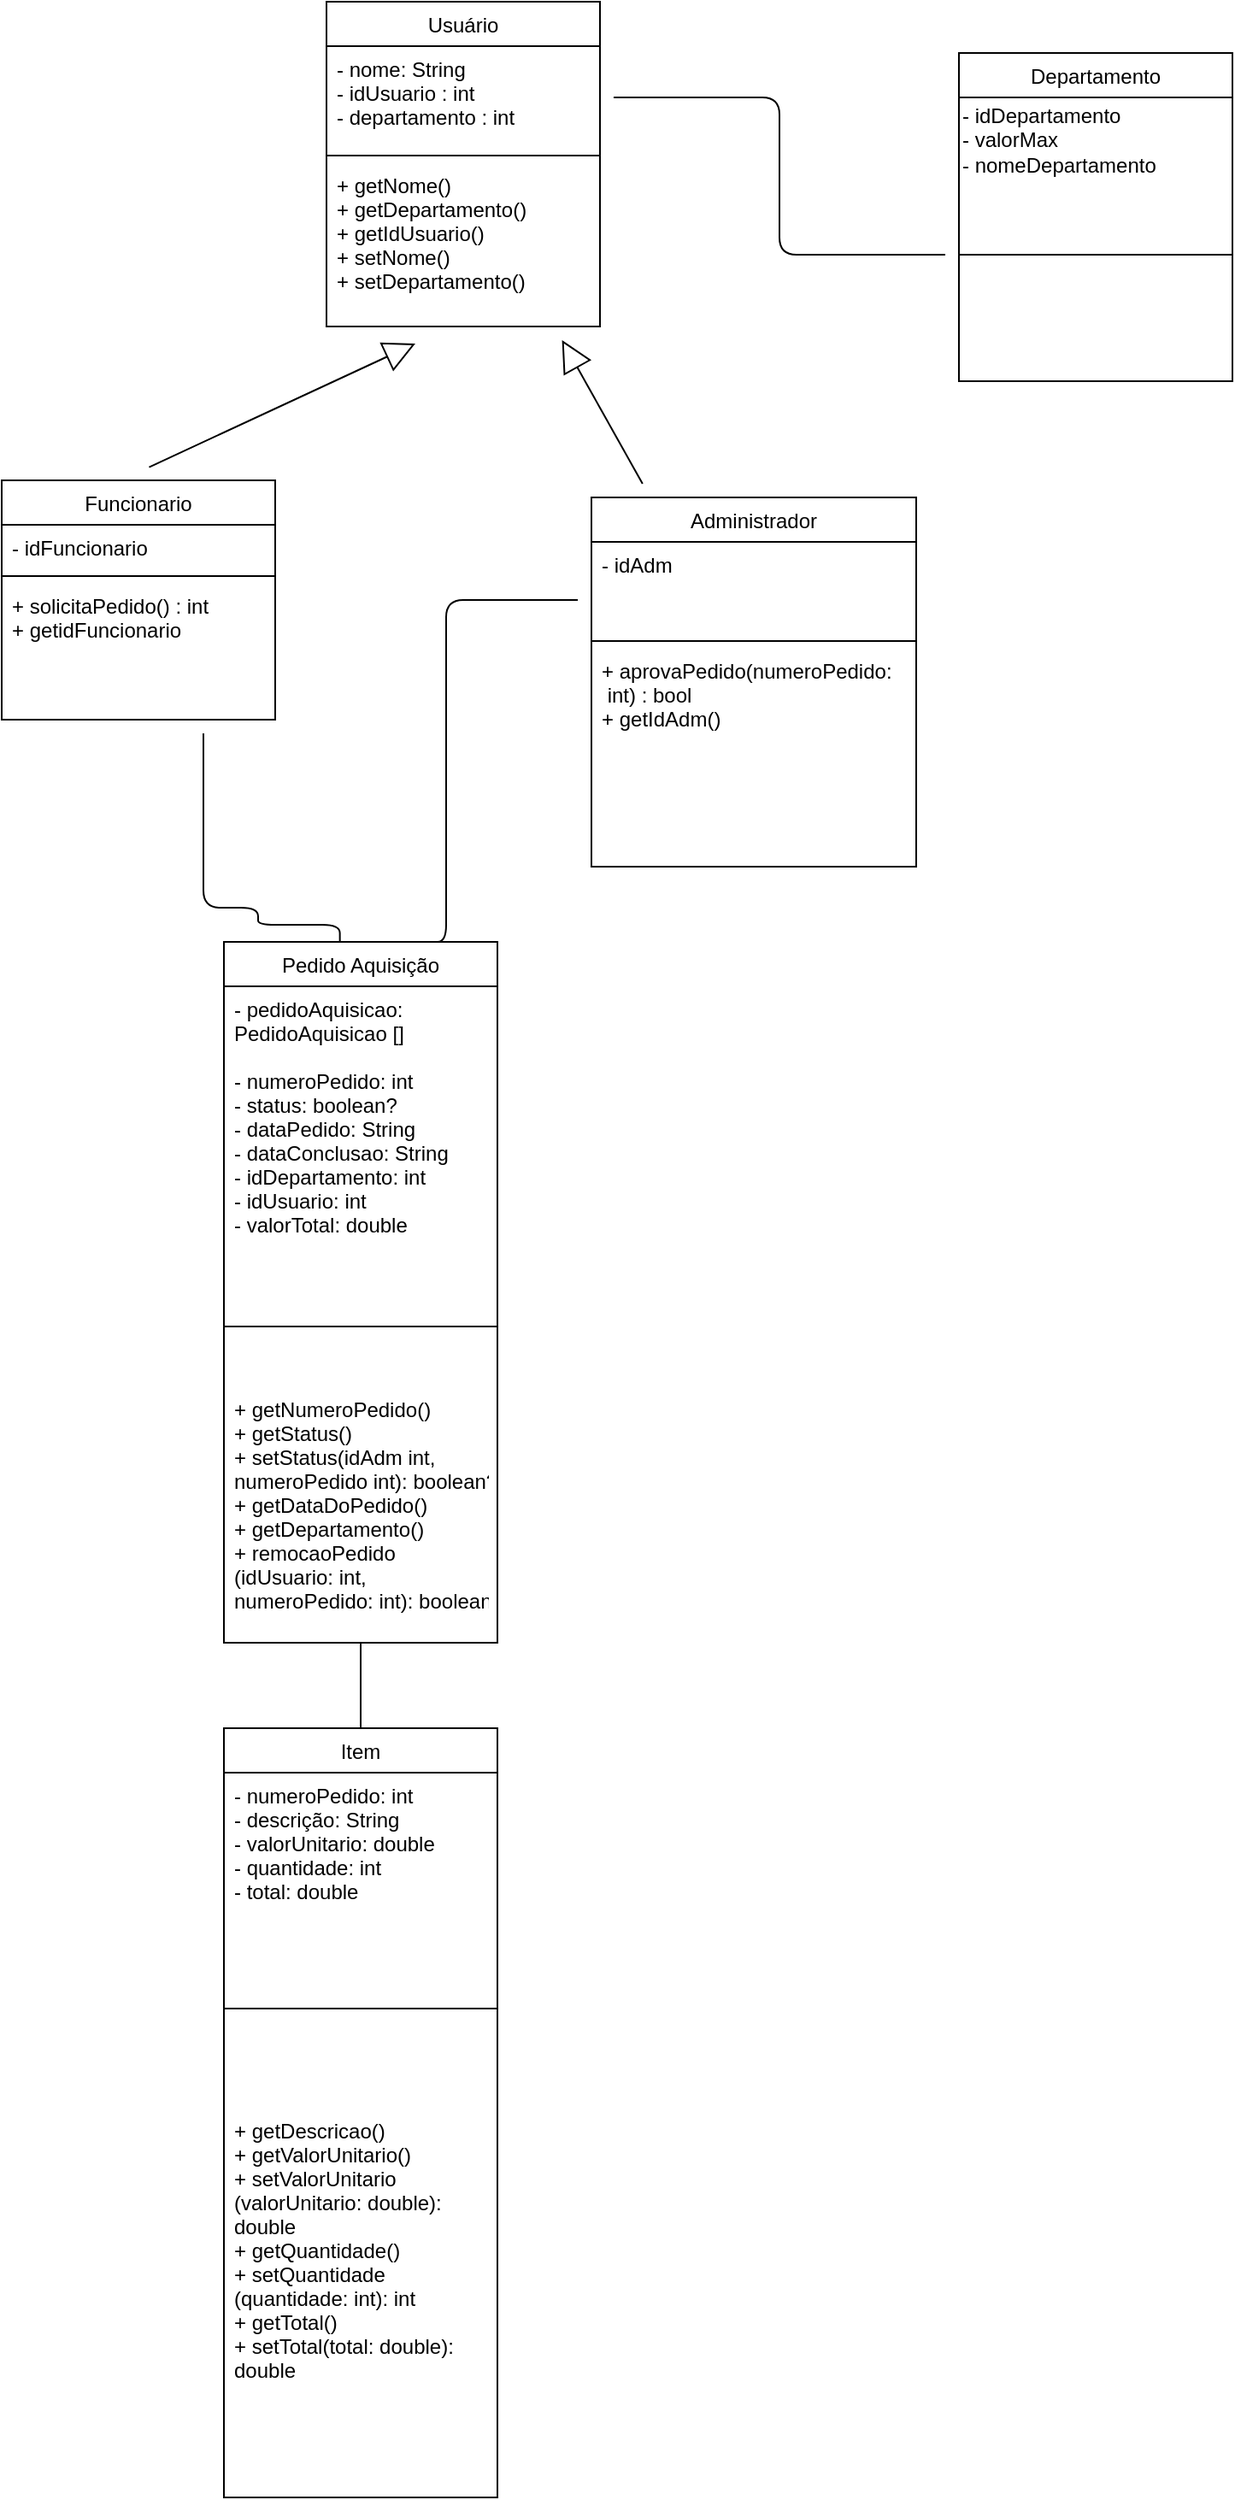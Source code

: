 <mxfile version="15.3.5" type="google"><diagram id="C5RBs43oDa-KdzZeNtuy" name="Page-1"><mxGraphModel dx="423" dy="279" grid="1" gridSize="10" guides="1" tooltips="1" connect="1" arrows="1" fold="1" page="1" pageScale="1" pageWidth="827" pageHeight="1169" math="0" shadow="0"><root><mxCell id="WIyWlLk6GJQsqaUBKTNV-0"/><mxCell id="WIyWlLk6GJQsqaUBKTNV-1" parent="WIyWlLk6GJQsqaUBKTNV-0"/><mxCell id="zkfFHV4jXpPFQw0GAbJ--0" value="Usuário" style="swimlane;fontStyle=0;align=center;verticalAlign=top;childLayout=stackLayout;horizontal=1;startSize=26;horizontalStack=0;resizeParent=1;resizeLast=0;collapsible=1;marginBottom=0;rounded=0;shadow=0;strokeWidth=1;" parent="WIyWlLk6GJQsqaUBKTNV-1" vertex="1"><mxGeometry x="220" y="90" width="160" height="190" as="geometry"><mxRectangle x="230" y="140" width="160" height="26" as="alternateBounds"/></mxGeometry></mxCell><mxCell id="zkfFHV4jXpPFQw0GAbJ--2" value="- nome: String&#xa;- idUsuario : int&#xa;- departamento : int" style="text;align=left;verticalAlign=top;spacingLeft=4;spacingRight=4;overflow=hidden;rotatable=0;points=[[0,0.5],[1,0.5]];portConstraint=eastwest;rounded=0;shadow=0;html=0;" parent="zkfFHV4jXpPFQw0GAbJ--0" vertex="1"><mxGeometry y="26" width="160" height="60" as="geometry"/></mxCell><mxCell id="zkfFHV4jXpPFQw0GAbJ--4" value="" style="line;html=1;strokeWidth=1;align=left;verticalAlign=middle;spacingTop=-1;spacingLeft=3;spacingRight=3;rotatable=0;labelPosition=right;points=[];portConstraint=eastwest;" parent="zkfFHV4jXpPFQw0GAbJ--0" vertex="1"><mxGeometry y="86" width="160" height="8" as="geometry"/></mxCell><mxCell id="zkfFHV4jXpPFQw0GAbJ--5" value="+ getNome()&#xa;+ getDepartamento()&#xa;+ getIdUsuario()&#xa;+ setNome()&#xa;+ setDepartamento()" style="text;align=left;verticalAlign=top;spacingLeft=4;spacingRight=4;overflow=hidden;rotatable=0;points=[[0,0.5],[1,0.5]];portConstraint=eastwest;" parent="zkfFHV4jXpPFQw0GAbJ--0" vertex="1"><mxGeometry y="94" width="160" height="96" as="geometry"/></mxCell><mxCell id="zkfFHV4jXpPFQw0GAbJ--6" value="Departamento" style="swimlane;fontStyle=0;align=center;verticalAlign=top;childLayout=stackLayout;horizontal=1;startSize=26;horizontalStack=0;resizeParent=1;resizeLast=0;collapsible=1;marginBottom=0;rounded=0;shadow=0;strokeWidth=1;" parent="WIyWlLk6GJQsqaUBKTNV-1" vertex="1"><mxGeometry x="590" y="120" width="160" height="192" as="geometry"><mxRectangle x="130" y="380" width="160" height="26" as="alternateBounds"/></mxGeometry></mxCell><mxCell id="BZQHJjPV8peRw0X4j_nf-18" value="- idDepartamento&lt;br&gt;- valorMax&lt;br&gt;- nomeDepartamento" style="text;html=1;align=left;verticalAlign=middle;resizable=0;points=[];autosize=1;strokeColor=none;fillColor=none;" parent="zkfFHV4jXpPFQw0GAbJ--6" vertex="1"><mxGeometry y="26" width="160" height="50" as="geometry"/></mxCell><mxCell id="zkfFHV4jXpPFQw0GAbJ--9" value="" style="line;html=1;strokeWidth=1;align=left;verticalAlign=middle;spacingTop=-1;spacingLeft=3;spacingRight=3;rotatable=0;labelPosition=right;points=[];portConstraint=eastwest;" parent="zkfFHV4jXpPFQw0GAbJ--6" vertex="1"><mxGeometry y="76" width="160" height="84" as="geometry"/></mxCell><mxCell id="zkfFHV4jXpPFQw0GAbJ--13" value="Funcionario" style="swimlane;fontStyle=0;align=center;verticalAlign=top;childLayout=stackLayout;horizontal=1;startSize=26;horizontalStack=0;resizeParent=1;resizeLast=0;collapsible=1;marginBottom=0;rounded=0;shadow=0;strokeWidth=1;" parent="WIyWlLk6GJQsqaUBKTNV-1" vertex="1"><mxGeometry x="30" y="370" width="160" height="140" as="geometry"><mxRectangle x="340" y="380" width="170" height="26" as="alternateBounds"/></mxGeometry></mxCell><mxCell id="zkfFHV4jXpPFQw0GAbJ--14" value="- idFuncionario" style="text;align=left;verticalAlign=top;spacingLeft=4;spacingRight=4;overflow=hidden;rotatable=0;points=[[0,0.5],[1,0.5]];portConstraint=eastwest;" parent="zkfFHV4jXpPFQw0GAbJ--13" vertex="1"><mxGeometry y="26" width="160" height="26" as="geometry"/></mxCell><mxCell id="zkfFHV4jXpPFQw0GAbJ--15" value="" style="line;html=1;strokeWidth=1;align=left;verticalAlign=middle;spacingTop=-1;spacingLeft=3;spacingRight=3;rotatable=0;labelPosition=right;points=[];portConstraint=eastwest;" parent="zkfFHV4jXpPFQw0GAbJ--13" vertex="1"><mxGeometry y="52" width="160" height="8" as="geometry"/></mxCell><mxCell id="BZQHJjPV8peRw0X4j_nf-19" value="+ solicitaPedido() : int &#xa;+ getidFuncionario" style="text;align=left;verticalAlign=top;spacingLeft=4;spacingRight=4;overflow=hidden;rotatable=0;points=[[0,0.5],[1,0.5]];portConstraint=eastwest;" parent="zkfFHV4jXpPFQw0GAbJ--13" vertex="1"><mxGeometry y="60" width="160" height="40" as="geometry"/></mxCell><mxCell id="zkfFHV4jXpPFQw0GAbJ--17" value="Administrador" style="swimlane;fontStyle=0;align=center;verticalAlign=top;childLayout=stackLayout;horizontal=1;startSize=26;horizontalStack=0;resizeParent=1;resizeLast=0;collapsible=1;marginBottom=0;rounded=0;shadow=0;strokeWidth=1;" parent="WIyWlLk6GJQsqaUBKTNV-1" vertex="1"><mxGeometry x="375" y="380" width="190" height="216" as="geometry"><mxRectangle x="550" y="140" width="160" height="26" as="alternateBounds"/></mxGeometry></mxCell><mxCell id="zkfFHV4jXpPFQw0GAbJ--22" value="- idAdm" style="text;align=left;verticalAlign=top;spacingLeft=4;spacingRight=4;overflow=hidden;rotatable=0;points=[[0,0.5],[1,0.5]];portConstraint=eastwest;rounded=0;shadow=0;html=0;" parent="zkfFHV4jXpPFQw0GAbJ--17" vertex="1"><mxGeometry y="26" width="190" height="54" as="geometry"/></mxCell><mxCell id="zkfFHV4jXpPFQw0GAbJ--23" value="" style="line;html=1;strokeWidth=1;align=left;verticalAlign=middle;spacingTop=-1;spacingLeft=3;spacingRight=3;rotatable=0;labelPosition=right;points=[];portConstraint=eastwest;" parent="zkfFHV4jXpPFQw0GAbJ--17" vertex="1"><mxGeometry y="80" width="190" height="8" as="geometry"/></mxCell><mxCell id="zkfFHV4jXpPFQw0GAbJ--24" value="+ aprovaPedido(numeroPedido:&#xa; int) : bool&#xa;+ getIdAdm()" style="text;align=left;verticalAlign=top;spacingLeft=4;spacingRight=4;overflow=hidden;rotatable=0;points=[[0,0.5],[1,0.5]];portConstraint=eastwest;" parent="zkfFHV4jXpPFQw0GAbJ--17" vertex="1"><mxGeometry y="88" width="190" height="100" as="geometry"/></mxCell><mxCell id="BZQHJjPV8peRw0X4j_nf-0" value="Pedido Aquisição" style="swimlane;fontStyle=0;align=center;verticalAlign=top;childLayout=stackLayout;horizontal=1;startSize=26;horizontalStack=0;resizeParent=1;resizeLast=0;collapsible=1;marginBottom=0;rounded=0;shadow=0;strokeWidth=1;" parent="WIyWlLk6GJQsqaUBKTNV-1" vertex="1"><mxGeometry x="160" y="640" width="160" height="410" as="geometry"><mxRectangle x="340" y="380" width="170" height="26" as="alternateBounds"/></mxGeometry></mxCell><mxCell id="BZQHJjPV8peRw0X4j_nf-1" value="- pedidoAquisicao: &#xa;PedidoAquisicao []&#xa;&#xa;- numeroPedido: int&#xa;- status: boolean?&#xa;- dataPedido: String&#xa;- dataConclusao: String&#xa;- idDepartamento: int&#xa;- idUsuario: int&#xa;- valorTotal: double&#xa;&#xa;" style="text;align=left;verticalAlign=top;spacingLeft=4;spacingRight=4;overflow=hidden;rotatable=0;points=[[0,0.5],[1,0.5]];portConstraint=eastwest;" parent="BZQHJjPV8peRw0X4j_nf-0" vertex="1"><mxGeometry y="26" width="160" height="164" as="geometry"/></mxCell><mxCell id="BZQHJjPV8peRw0X4j_nf-2" value="" style="line;html=1;strokeWidth=1;align=left;verticalAlign=middle;spacingTop=-1;spacingLeft=3;spacingRight=3;rotatable=0;labelPosition=right;points=[];portConstraint=eastwest;" parent="BZQHJjPV8peRw0X4j_nf-0" vertex="1"><mxGeometry y="190" width="160" height="70" as="geometry"/></mxCell><mxCell id="Ru6IMY2r7rpgsx7Y87xw-1" value="+ getNumeroPedido()&#xa;+ getStatus()&#xa;+ setStatus(idAdm int, &#xa;numeroPedido int): boolean?&#xa;+ getDataDoPedido()&#xa;+ getDepartamento()&#xa;+ remocaoPedido&#xa;(idUsuario: int, &#xa;numeroPedido: int): boolean&#xa;" style="text;align=left;verticalAlign=top;spacingLeft=4;spacingRight=4;overflow=hidden;rotatable=0;points=[[0,0.5],[1,0.5]];portConstraint=eastwest;" vertex="1" parent="BZQHJjPV8peRw0X4j_nf-0"><mxGeometry y="260" width="160" height="150" as="geometry"/></mxCell><mxCell id="BZQHJjPV8peRw0X4j_nf-3" value="Item&#xa;" style="swimlane;fontStyle=0;align=center;verticalAlign=top;childLayout=stackLayout;horizontal=1;startSize=26;horizontalStack=0;resizeParent=1;resizeLast=0;collapsible=1;marginBottom=0;rounded=0;shadow=0;strokeWidth=1;" parent="WIyWlLk6GJQsqaUBKTNV-1" vertex="1"><mxGeometry x="160" y="1100" width="160" height="450" as="geometry"><mxRectangle x="340" y="380" width="170" height="26" as="alternateBounds"/></mxGeometry></mxCell><mxCell id="BZQHJjPV8peRw0X4j_nf-4" value="- numeroPedido: int&#xa;- descrição: String&#xa;- valorUnitario: double&#xa;- quantidade: int&#xa;- total: double" style="text;align=left;verticalAlign=top;spacingLeft=4;spacingRight=4;overflow=hidden;rotatable=0;points=[[0,0.5],[1,0.5]];portConstraint=eastwest;" parent="BZQHJjPV8peRw0X4j_nf-3" vertex="1"><mxGeometry y="26" width="160" height="94" as="geometry"/></mxCell><mxCell id="BZQHJjPV8peRw0X4j_nf-5" value="" style="line;html=1;strokeWidth=1;align=left;verticalAlign=middle;spacingTop=-1;spacingLeft=3;spacingRight=3;rotatable=0;labelPosition=right;points=[];portConstraint=eastwest;" parent="BZQHJjPV8peRw0X4j_nf-3" vertex="1"><mxGeometry y="120" width="160" height="88" as="geometry"/></mxCell><mxCell id="Ru6IMY2r7rpgsx7Y87xw-6" value="&#xa;+ getDescricao()&#xa;+ getValorUnitario()&#xa;+ setValorUnitario&#xa;(valorUnitario: double): &#xa;double&#xa;+ getQuantidade()&#xa;+ setQuantidade&#xa;(quantidade: int): int&#xa;+ getTotal()&#xa;+ setTotal(total: double): &#xa;double" style="text;align=left;verticalAlign=top;spacingLeft=4;spacingRight=4;overflow=hidden;rotatable=0;points=[[0,0.5],[1,0.5]];portConstraint=eastwest;" vertex="1" parent="BZQHJjPV8peRw0X4j_nf-3"><mxGeometry y="208" width="160" height="202" as="geometry"/></mxCell><mxCell id="BZQHJjPV8peRw0X4j_nf-10" value="" style="endArrow=block;endSize=16;endFill=0;html=1;sourcePerimeterSpacing=8;targetPerimeterSpacing=8;" parent="WIyWlLk6GJQsqaUBKTNV-1" source="zkfFHV4jXpPFQw0GAbJ--17" target="zkfFHV4jXpPFQw0GAbJ--0" edge="1"><mxGeometry width="160" relative="1" as="geometry"><mxPoint x="260" y="300" as="sourcePoint"/><mxPoint x="220" y="290" as="targetPoint"/></mxGeometry></mxCell><mxCell id="BZQHJjPV8peRw0X4j_nf-11" value="" style="endArrow=block;endSize=16;endFill=0;html=1;sourcePerimeterSpacing=8;targetPerimeterSpacing=8;exitX=0.539;exitY=-0.055;exitDx=0;exitDy=0;exitPerimeter=0;" parent="WIyWlLk6GJQsqaUBKTNV-1" source="zkfFHV4jXpPFQw0GAbJ--13" edge="1"><mxGeometry width="160" relative="1" as="geometry"><mxPoint x="541.76" y="189.872" as="sourcePoint"/><mxPoint x="272" y="290" as="targetPoint"/></mxGeometry></mxCell><mxCell id="BZQHJjPV8peRw0X4j_nf-15" value="" style="endArrow=none;html=1;edgeStyle=orthogonalEdgeStyle;startSize=14;endSize=14;sourcePerimeterSpacing=8;targetPerimeterSpacing=8;" parent="WIyWlLk6GJQsqaUBKTNV-1" source="zkfFHV4jXpPFQw0GAbJ--2" target="zkfFHV4jXpPFQw0GAbJ--9" edge="1"><mxGeometry relative="1" as="geometry"><mxPoint x="350" y="420" as="sourcePoint"/><mxPoint x="670" y="180" as="targetPoint"/><Array as="points"/></mxGeometry></mxCell><mxCell id="KmgaQyD9Adg3756MXElX-0" value="" style="endArrow=none;html=1;edgeStyle=orthogonalEdgeStyle;startSize=14;endSize=14;sourcePerimeterSpacing=8;targetPerimeterSpacing=8;entryX=0.75;entryY=0;entryDx=0;entryDy=0;" parent="WIyWlLk6GJQsqaUBKTNV-1" source="zkfFHV4jXpPFQw0GAbJ--22" target="BZQHJjPV8peRw0X4j_nf-0" edge="1"><mxGeometry relative="1" as="geometry"><mxPoint x="440" y="410" as="sourcePoint"/><mxPoint x="240" y="643" as="targetPoint"/><Array as="points"><mxPoint x="290" y="440"/><mxPoint x="290" y="640"/></Array></mxGeometry></mxCell><mxCell id="KmgaQyD9Adg3756MXElX-1" value="" style="endArrow=none;html=1;edgeStyle=orthogonalEdgeStyle;startSize=14;endSize=14;sourcePerimeterSpacing=8;targetPerimeterSpacing=8;entryX=0.424;entryY=-0.001;entryDx=0;entryDy=0;entryPerimeter=0;" parent="WIyWlLk6GJQsqaUBKTNV-1" source="zkfFHV4jXpPFQw0GAbJ--13" target="BZQHJjPV8peRw0X4j_nf-0" edge="1"><mxGeometry relative="1" as="geometry"><mxPoint x="377" y="443" as="sourcePoint"/><mxPoint x="250" y="653" as="targetPoint"/><Array as="points"><mxPoint x="148" y="620"/><mxPoint x="180" y="620"/><mxPoint x="180" y="630"/><mxPoint x="228" y="630"/></Array></mxGeometry></mxCell><mxCell id="KmgaQyD9Adg3756MXElX-2" value="" style="endArrow=none;html=1;startSize=14;endSize=14;sourcePerimeterSpacing=8;targetPerimeterSpacing=8;exitX=0.5;exitY=0;exitDx=0;exitDy=0;entryX=0.5;entryY=1;entryDx=0;entryDy=0;" parent="WIyWlLk6GJQsqaUBKTNV-1" source="BZQHJjPV8peRw0X4j_nf-3" target="BZQHJjPV8peRw0X4j_nf-0" edge="1"><mxGeometry width="50" height="50" relative="1" as="geometry"><mxPoint x="220" y="840" as="sourcePoint"/><mxPoint x="270" y="790" as="targetPoint"/></mxGeometry></mxCell></root></mxGraphModel></diagram></mxfile>
